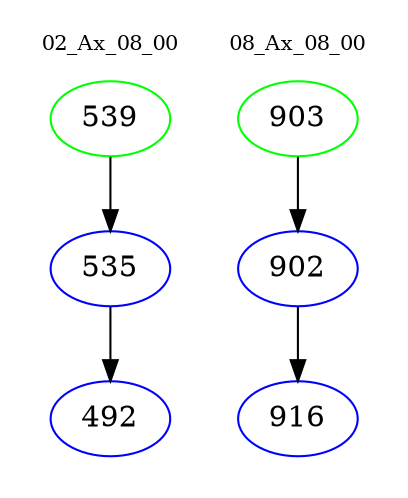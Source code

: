 digraph{
subgraph cluster_0 {
color = white
label = "02_Ax_08_00";
fontsize=10;
T0_539 [label="539", color="green"]
T0_539 -> T0_535 [color="black"]
T0_535 [label="535", color="blue"]
T0_535 -> T0_492 [color="black"]
T0_492 [label="492", color="blue"]
}
subgraph cluster_1 {
color = white
label = "08_Ax_08_00";
fontsize=10;
T1_903 [label="903", color="green"]
T1_903 -> T1_902 [color="black"]
T1_902 [label="902", color="blue"]
T1_902 -> T1_916 [color="black"]
T1_916 [label="916", color="blue"]
}
}
